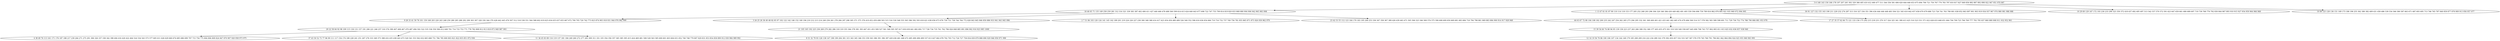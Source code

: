 digraph true_tree {
	"0" -> "1"
	"1" -> "2"
	"1" -> "3"
	"3" -> "4"
	"2" -> "5"
	"5" -> "6"
	"0" -> "7"
	"1" -> "8"
	"4" -> "9"
	"0" -> "10"
	"7" -> "11"
	"11" -> "12"
	"5" -> "13"
	"7" -> "14"
	"1" -> "15"
	"0" -> "16"
	"12" -> "17"
	"0" -> "18"
	"5" -> "19"
	"0" [label="5 6 140 143 150 166 178 197 207 245 302 329 366 405 410 412 460 477 511 544 556 581 606 620 644 646 653 675 694 706 721 750 767 770 783 797 810 817 827 849 856 882 887 892 898 922 947 951 970 997"];
	"1" [label="18 46 65 71 135 149 258 259 281 312 314 321 339 383 387 402 406 411 427 440 466 478 488 560 599 614 615 624 640 643 677 698 722 747 755 799 814 819 820 833 868 880 904 906 942 965 983 998"];
	"2" [label="9 28 33 41 59 78 101 159 168 203 220 243 248 250 280 285 288 292 299 303 307 328 330 344 370 428 442 445 476 507 512 518 538 551 564 588 602 619 625 634 635 637 655 667 672 700 705 720 742 773 823 874 905 918 931 944 976 982 999"];
	"3" [label="3 24 25 26 36 40 48 82 85 97 102 122 142 146 152 160 194 210 212 213 214 240 256 261 278 284 297 298 305 371 375 376 419 452 459 498 503 515 516 530 548 555 565 586 592 593 618 621 638 656 673 676 730 731 738 744 764 772 828 843 845 846 850 886 933 941 943 945 996"];
	"4" [label="21 105 165 192 225 236 269 279 282 286 318 319 355 364 378 381 393 447 451 453 509 527 561 568 595 597 617 630 639 641 682 692 717 728 734 735 761 762 786 826 848 885 891 896 902 916 923 985 1000"];
	"5" [label="20 22 58 64 92 98 109 115 130 131 157 191 206 221 246 257 310 374 390 407 408 467 470 487 494 502 522 535 536 550 584 612 649 701 714 733 753 771 778 782 808 812 813 818 873 949 987 993"];
	"6" [label="4 38 49 76 113 161 171 176 187 188 217 239 264 271 275 291 306 326 337 338 342 398 404 416 420 422 464 524 534 543 573 577 605 611 626 629 660 674 685 686 699 707 715 754 775 804 806 809 824 847 870 907 920 958 973 975"];
	"7" [label="1 13 47 61 81 87 90 110 114 118 153 177 205 252 268 293 296 304 320 340 384 430 449 482 491 493 559 594 696 759 789 816 862 876 895 921 935 969 972 994 995"];
	"8" [label="2 7 51 84 103 120 124 141 145 162 189 201 219 224 226 227 238 300 348 368 414 417 423 454 456 480 489 526 540 552 596 616 636 654 666 710 716 732 737 749 756 781 855 865 871 875 926 939 962 979"];
	"9" [label="8 31 32 79 93 126 138 147 198 199 204 301 315 343 345 346 353 359 363 386 391 396 397 429 436 461 468 472 485 490 496 499 537 613 627 662 678 702 703 712 724 727 758 834 839 879 888 890 929 946 950 971 990"];
	"10" [label="30 91 127 132 155 163 190 211 229 232 274 287 313 316 327 334 351 394 434 444 446 448 483 504 521 545 610 642 657 658 670 679 688 723 726 741 763 780 801 838 852 863 897 901 903 919 934 937 967 974 980 981 986 988"];
	"11" [label="44 63 67 72 80 104 108 182 200 235 242 247 254 262 265 273 294 295 332 361 369 400 401 421 433 441 462 465 474 479 484 500 514 517 578 582 583 589 598 691 711 729 736 752 774 788 790 866 881 953 978"];
	"12" [label="15 39 54 60 74 88 94 95 139 158 223 237 263 266 308 352 360 377 403 455 475 501 519 529 549 558 607 645 690 708 743 757 802 805 811 815 825 832 836 857 938 940"];
	"13" [label="37 43 50 52 73 77 96 99 111 117 154 174 180 228 241 251 267 276 333 349 373 388 432 435 438 443 473 520 541 553 562 632 665 668 751 784 785 800 803 821 822 835 851 872 936"];
	"14" [label="17 27 35 57 62 66 75 121 133 156 175 202 215 218 231 270 317 324 325 341 399 413 425 510 523 531 571 622 628 633 648 651 664 704 709 725 766 769 777 793 795 837 860 889 908 911 932 952 961"];
	"15" [label="23 42 53 55 112 123 164 170 183 195 244 253 336 347 358 367 389 426 439 463 471 505 506 525 546 569 574 575 590 608 609 650 669 681 683 684 718 794 798 861 869 883 884 900 914 917 928 948"];
	"16" [label="10 29 69 129 167 172 193 230 233 290 323 350 372 418 437 492 495 497 513 542 557 570 572 591 623 647 659 661 680 689 697 719 739 768 776 792 830 844 867 893 910 915 927 954 959 964 966 968"];
	"17" [label="12 14 19 56 70 86 100 106 107 134 144 148 179 185 208 209 216 222 234 289 322 379 392 450 457 532 533 547 567 576 579 745 760 791 796 841 842 864 894 924 925 955 960 963 991"];
	"18" [label="16 68 125 128 136 151 169 173 186 196 255 362 380 382 409 431 458 486 539 554 566 580 587 663 671 687 693 695 713 746 765 787 840 859 877 878 909 913 956 957 977"];
	"19" [label="11 34 45 83 89 116 119 137 181 184 249 260 272 277 283 309 311 331 335 354 356 357 365 385 395 415 424 469 481 508 528 563 585 600 601 603 604 631 652 740 748 779 807 829 831 853 854 858 899 912 930 984 989 992"];
}
